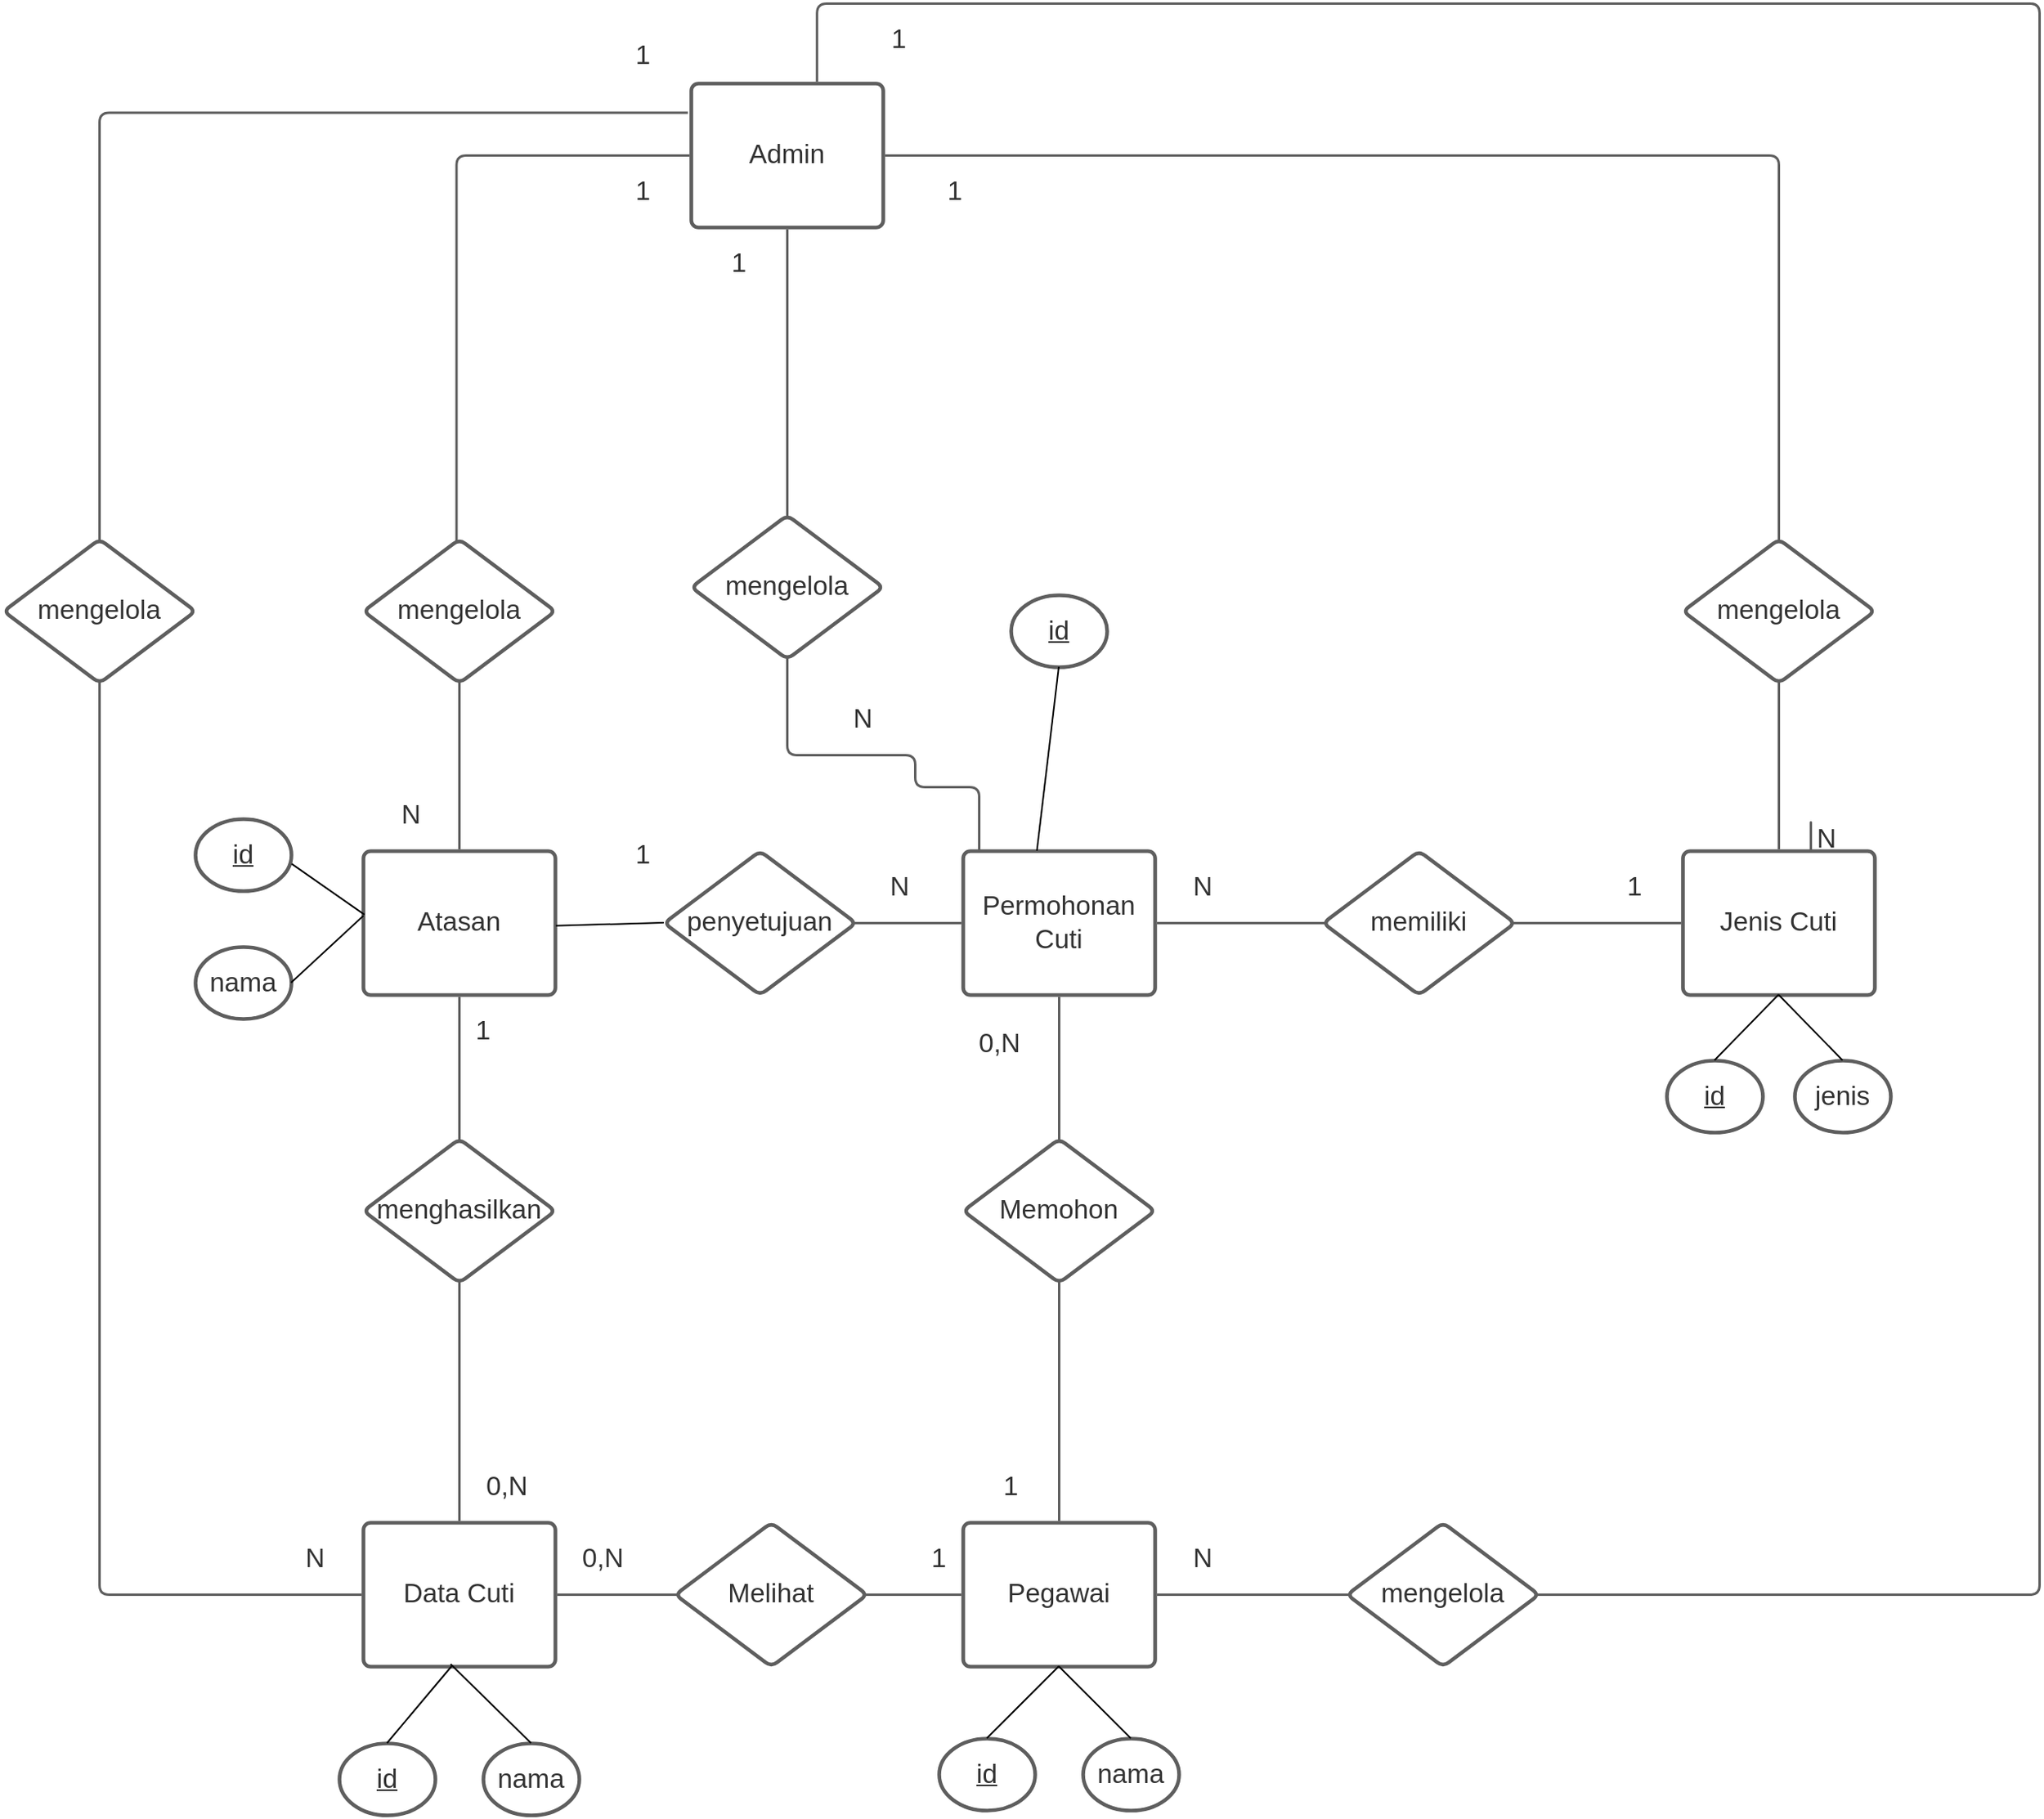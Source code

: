 <mxfile version="15.7.1" type="github">
  <diagram id="R2lEEEUBdFMjLlhIrx00" name="Page-1">
    <mxGraphModel dx="1422" dy="1894" grid="1" gridSize="10" guides="1" tooltips="1" connect="1" arrows="1" fold="1" page="1" pageScale="1" pageWidth="850" pageHeight="1100" math="0" shadow="0" extFonts="Permanent Marker^https://fonts.googleapis.com/css?family=Permanent+Marker">
      <root>
        <mxCell id="0" />
        <mxCell id="1" parent="0" />
        <UserObject label="Admin" lucidchartObjectId="hViqghp2WVSO" id="62fHELzAtN1efRMV-qI--1">
          <mxCell style="html=1;overflow=block;blockSpacing=1;whiteSpace=wrap;;whiteSpace=wrap;fontSize=16.7;fontColor=#333333;spacing=9;strokeColor=#5e5e5e;strokeOpacity=100;rounded=1;absoluteArcSize=1;arcSize=9;strokeWidth=2.3;" vertex="1" parent="1">
            <mxGeometry x="490" y="-510" width="120" height="90" as="geometry" />
          </mxCell>
        </UserObject>
        <UserObject label="Atasan" lucidchartObjectId="kViqghbj.wIq" id="62fHELzAtN1efRMV-qI--2">
          <mxCell style="html=1;overflow=block;blockSpacing=1;whiteSpace=wrap;;whiteSpace=wrap;fontSize=16.7;fontColor=#333333;spacing=9;strokeColor=#5e5e5e;strokeOpacity=100;rounded=1;absoluteArcSize=1;arcSize=9;strokeWidth=2.3;" vertex="1" parent="1">
            <mxGeometry x="285" y="-30" width="120" height="90" as="geometry" />
          </mxCell>
        </UserObject>
        <UserObject label="Pegawai" lucidchartObjectId="kViq3kSA7xAF" id="62fHELzAtN1efRMV-qI--3">
          <mxCell style="html=1;overflow=block;blockSpacing=1;whiteSpace=wrap;;whiteSpace=wrap;fontSize=16.7;fontColor=#333333;spacing=9;strokeColor=#5e5e5e;strokeOpacity=100;rounded=1;absoluteArcSize=1;arcSize=9;strokeWidth=2.3;" vertex="1" parent="1">
            <mxGeometry x="660" y="390" width="120" height="90" as="geometry" />
          </mxCell>
        </UserObject>
        <UserObject label="Permohonan Cuti" lucidchartObjectId="kViqnSPs2h2u" id="62fHELzAtN1efRMV-qI--4">
          <mxCell style="html=1;overflow=block;blockSpacing=1;whiteSpace=wrap;;whiteSpace=wrap;fontSize=16.7;fontColor=#333333;spacing=9;strokeColor=#5e5e5e;strokeOpacity=100;rounded=1;absoluteArcSize=1;arcSize=9;strokeWidth=2.3;" vertex="1" parent="1">
            <mxGeometry x="660" y="-30" width="120" height="90" as="geometry" />
          </mxCell>
        </UserObject>
        <UserObject label="Data Cuti" lucidchartObjectId="BWiqlpRAOyYn" id="62fHELzAtN1efRMV-qI--5">
          <mxCell style="html=1;overflow=block;blockSpacing=1;whiteSpace=wrap;;whiteSpace=wrap;fontSize=16.7;fontColor=#333333;spacing=9;strokeColor=#5e5e5e;strokeOpacity=100;rounded=1;absoluteArcSize=1;arcSize=9;strokeWidth=2.3;" vertex="1" parent="1">
            <mxGeometry x="285" y="390" width="120" height="90" as="geometry" />
          </mxCell>
        </UserObject>
        <UserObject label="Jenis Cuti" lucidchartObjectId="YWiqYPTMsslE" id="62fHELzAtN1efRMV-qI--6">
          <mxCell style="html=1;overflow=block;blockSpacing=1;whiteSpace=wrap;;whiteSpace=wrap;fontSize=16.7;fontColor=#333333;spacing=9;strokeColor=#5e5e5e;strokeOpacity=100;rounded=1;absoluteArcSize=1;arcSize=9;strokeWidth=2.3;" vertex="1" parent="1">
            <mxGeometry x="1110" y="-30" width="120" height="90" as="geometry" />
          </mxCell>
        </UserObject>
        <UserObject label="Memohon" lucidchartObjectId="tYiqN9-DGegQ" id="62fHELzAtN1efRMV-qI--7">
          <mxCell style="html=1;overflow=block;blockSpacing=1;whiteSpace=wrap;rhombus;whiteSpace=wrap;fontSize=16.7;fontColor=#333333;spacing=3.8;strokeColor=#5e5e5e;strokeOpacity=100;rounded=1;absoluteArcSize=1;arcSize=9;strokeWidth=2.3;" vertex="1" parent="1">
            <mxGeometry x="660" y="150" width="120" height="90" as="geometry" />
          </mxCell>
        </UserObject>
        <UserObject label="" lucidchartObjectId="4YiqnxeA7Brg" id="62fHELzAtN1efRMV-qI--8">
          <mxCell style="html=1;jettySize=18;whiteSpace=wrap;fontSize=13;strokeColor=#5E5E5E;strokeWidth=1.5;rounded=1;arcSize=12;edgeStyle=orthogonalEdgeStyle;startArrow=none;;endArrow=none;;exitX=0.5;exitY=-0.012;exitPerimeter=0;entryX=0.5;entryY=0.994;entryPerimeter=0;" edge="1" parent="1" source="62fHELzAtN1efRMV-qI--3" target="62fHELzAtN1efRMV-qI--7">
            <mxGeometry width="100" height="100" relative="1" as="geometry">
              <Array as="points" />
            </mxGeometry>
          </mxCell>
        </UserObject>
        <UserObject label="" lucidchartObjectId="cZiqKlIdE1gT" id="62fHELzAtN1efRMV-qI--9">
          <mxCell style="html=1;jettySize=18;whiteSpace=wrap;fontSize=13;strokeColor=#5E5E5E;strokeWidth=1.5;rounded=1;arcSize=12;edgeStyle=orthogonalEdgeStyle;startArrow=none;;endArrow=none;;exitX=0.5;exitY=0.006;exitPerimeter=0;entryX=0.5;entryY=1.013;entryPerimeter=0;" edge="1" parent="1" source="62fHELzAtN1efRMV-qI--7" target="62fHELzAtN1efRMV-qI--4">
            <mxGeometry width="100" height="100" relative="1" as="geometry">
              <Array as="points" />
            </mxGeometry>
          </mxCell>
        </UserObject>
        <UserObject label="" lucidchartObjectId="nZiqlM~iem_y" id="62fHELzAtN1efRMV-qI--10">
          <mxCell style="html=1;jettySize=18;whiteSpace=wrap;fontSize=13;strokeColor=#5E5E5E;strokeWidth=1.5;rounded=1;arcSize=12;edgeStyle=orthogonalEdgeStyle;startArrow=none;;endArrow=none;;exitX=1.009;exitY=0.5;exitPerimeter=0;entryX=0.009;entryY=0.5;entryPerimeter=0;" edge="1" parent="1" source="62fHELzAtN1efRMV-qI--4" target="62fHELzAtN1efRMV-qI--12">
            <mxGeometry width="100" height="100" relative="1" as="geometry">
              <Array as="points" />
            </mxGeometry>
          </mxCell>
        </UserObject>
        <UserObject label="penyetujuan" lucidchartObjectId="d3iqZp66Ps4L" id="62fHELzAtN1efRMV-qI--11">
          <mxCell style="html=1;overflow=block;blockSpacing=1;whiteSpace=wrap;rhombus;whiteSpace=wrap;fontSize=16.7;fontColor=#333333;spacing=3.8;strokeColor=#5e5e5e;strokeOpacity=100;rounded=1;absoluteArcSize=1;arcSize=9;strokeWidth=2.3;" vertex="1" parent="1">
            <mxGeometry x="473" y="-30" width="120" height="90" as="geometry" />
          </mxCell>
        </UserObject>
        <UserObject label="memiliki" lucidchartObjectId="v3iq3Xcwaa2O" id="62fHELzAtN1efRMV-qI--12">
          <mxCell style="html=1;overflow=block;blockSpacing=1;whiteSpace=wrap;rhombus;whiteSpace=wrap;fontSize=16.7;fontColor=#333333;spacing=3.8;strokeColor=#5e5e5e;strokeOpacity=100;rounded=1;absoluteArcSize=1;arcSize=9;strokeWidth=2.3;" vertex="1" parent="1">
            <mxGeometry x="885" y="-30" width="120" height="90" as="geometry" />
          </mxCell>
        </UserObject>
        <UserObject label="" lucidchartObjectId="B5iqFKjqovwm" id="62fHELzAtN1efRMV-qI--13">
          <mxCell style="html=1;jettySize=18;whiteSpace=wrap;fontSize=13;strokeColor=#5E5E5E;strokeWidth=1.5;rounded=1;arcSize=12;edgeStyle=orthogonalEdgeStyle;startArrow=none;;endArrow=none;;exitY=-0.013;exitPerimeter=0;entryY=-0.013;entryPerimeter=0;" edge="1" parent="1" source="62fHELzAtN1efRMV-qI--6" target="62fHELzAtN1efRMV-qI--6">
            <mxGeometry width="100" height="100" relative="1" as="geometry">
              <Array as="points">
                <mxPoint x="1190" y="-51" generated="1" />
                <mxPoint x="1190" y="-51" generated="1" />
              </Array>
            </mxGeometry>
          </mxCell>
        </UserObject>
        <UserObject label="" lucidchartObjectId="05iquHATo2hW" id="62fHELzAtN1efRMV-qI--14">
          <mxCell style="html=1;jettySize=18;whiteSpace=wrap;fontSize=13;strokeColor=#5E5E5E;strokeWidth=1.5;rounded=1;arcSize=12;edgeStyle=orthogonalEdgeStyle;startArrow=none;;endArrow=none;;exitX=-0.009;exitY=0.5;exitPerimeter=0;entryX=0.991;entryY=0.5;entryPerimeter=0;" edge="1" parent="1" source="62fHELzAtN1efRMV-qI--4" target="62fHELzAtN1efRMV-qI--11">
            <mxGeometry width="100" height="100" relative="1" as="geometry">
              <Array as="points" />
            </mxGeometry>
          </mxCell>
        </UserObject>
        <UserObject label="" lucidchartObjectId="y7iqErNsHKka" id="62fHELzAtN1efRMV-qI--15">
          <mxCell style="html=1;jettySize=18;whiteSpace=wrap;fontSize=13;strokeColor=#5E5E5E;strokeWidth=1.5;rounded=1;arcSize=12;edgeStyle=orthogonalEdgeStyle;startArrow=none;;endArrow=none;;exitX=0.991;exitY=0.5;exitPerimeter=0;entryX=-0.009;entryY=0.5;entryPerimeter=0;" edge="1" parent="1" source="62fHELzAtN1efRMV-qI--12" target="62fHELzAtN1efRMV-qI--6">
            <mxGeometry width="100" height="100" relative="1" as="geometry">
              <Array as="points" />
            </mxGeometry>
          </mxCell>
        </UserObject>
        <UserObject label="mengelola" lucidchartObjectId="_8iqsRj-O4r8" id="62fHELzAtN1efRMV-qI--16">
          <mxCell style="html=1;overflow=block;blockSpacing=1;whiteSpace=wrap;rhombus;whiteSpace=wrap;fontSize=16.7;fontColor=#333333;spacing=3.8;strokeColor=#5e5e5e;strokeOpacity=100;rounded=1;absoluteArcSize=1;arcSize=9;strokeWidth=2.3;" vertex="1" parent="1">
            <mxGeometry x="490" y="-240" width="120" height="90" as="geometry" />
          </mxCell>
        </UserObject>
        <UserObject label="" lucidchartObjectId="b9iq.fmb2r5F" id="62fHELzAtN1efRMV-qI--17">
          <mxCell style="html=1;jettySize=18;whiteSpace=wrap;fontSize=13;strokeColor=#5E5E5E;strokeWidth=1.5;rounded=1;arcSize=12;edgeStyle=orthogonalEdgeStyle;startArrow=none;;endArrow=none;;exitX=0.5;exitY=0.006;exitPerimeter=0;entryX=0.5;entryY=1.013;entryPerimeter=0;" edge="1" parent="1" source="62fHELzAtN1efRMV-qI--16" target="62fHELzAtN1efRMV-qI--1">
            <mxGeometry width="100" height="100" relative="1" as="geometry">
              <Array as="points" />
            </mxGeometry>
          </mxCell>
        </UserObject>
        <UserObject label="" lucidchartObjectId="n9iqfEnvNMjY" id="62fHELzAtN1efRMV-qI--18">
          <mxCell style="html=1;jettySize=18;whiteSpace=wrap;fontSize=13;strokeColor=#5E5E5E;strokeWidth=1.5;rounded=1;arcSize=12;edgeStyle=orthogonalEdgeStyle;startArrow=none;;endArrow=none;;exitX=1.009;exitY=0.5;exitPerimeter=0;entryX=0.5;entryY=0.006;entryPerimeter=0;" edge="1" parent="1" source="62fHELzAtN1efRMV-qI--1" target="62fHELzAtN1efRMV-qI--19">
            <mxGeometry width="100" height="100" relative="1" as="geometry">
              <Array as="points" />
            </mxGeometry>
          </mxCell>
        </UserObject>
        <UserObject label="mengelola" lucidchartObjectId="q9iq25X7NqFS" id="62fHELzAtN1efRMV-qI--19">
          <mxCell style="html=1;overflow=block;blockSpacing=1;whiteSpace=wrap;rhombus;whiteSpace=wrap;fontSize=16.7;fontColor=#333333;spacing=3.8;strokeColor=#5e5e5e;strokeOpacity=100;rounded=1;absoluteArcSize=1;arcSize=9;strokeWidth=2.3;" vertex="1" parent="1">
            <mxGeometry x="1110" y="-225" width="120" height="90" as="geometry" />
          </mxCell>
        </UserObject>
        <UserObject label="" lucidchartObjectId="w9iqvE0KlgO." id="62fHELzAtN1efRMV-qI--20">
          <mxCell style="html=1;jettySize=18;whiteSpace=wrap;fontSize=13;strokeColor=#5E5E5E;strokeWidth=1.5;rounded=1;arcSize=12;edgeStyle=orthogonalEdgeStyle;startArrow=none;;endArrow=none;;exitX=0.5;exitY=0.994;exitPerimeter=0;entryX=0.5;entryY=-0.013;entryPerimeter=0;" edge="1" parent="1" source="62fHELzAtN1efRMV-qI--19" target="62fHELzAtN1efRMV-qI--6">
            <mxGeometry width="100" height="100" relative="1" as="geometry">
              <Array as="points" />
            </mxGeometry>
          </mxCell>
        </UserObject>
        <UserObject label="" lucidchartObjectId="T-iq26fGspVR" id="62fHELzAtN1efRMV-qI--21">
          <mxCell style="html=1;jettySize=18;whiteSpace=wrap;fontSize=13;strokeColor=#5E5E5E;strokeWidth=1.5;rounded=1;arcSize=12;edgeStyle=orthogonalEdgeStyle;startArrow=none;;endArrow=none;;exitX=-0.009;exitY=0.5;exitPerimeter=0;entryX=0.485;entryY=0.008;entryPerimeter=0;" edge="1" parent="1" source="62fHELzAtN1efRMV-qI--1" target="62fHELzAtN1efRMV-qI--22">
            <mxGeometry width="100" height="100" relative="1" as="geometry">
              <Array as="points" />
            </mxGeometry>
          </mxCell>
        </UserObject>
        <UserObject label="mengelola" lucidchartObjectId="X-iqojYrk-gR" id="62fHELzAtN1efRMV-qI--22">
          <mxCell style="html=1;overflow=block;blockSpacing=1;whiteSpace=wrap;rhombus;whiteSpace=wrap;fontSize=16.7;fontColor=#333333;spacing=3.8;strokeColor=#5e5e5e;strokeOpacity=100;rounded=1;absoluteArcSize=1;arcSize=9;strokeWidth=2.3;" vertex="1" parent="1">
            <mxGeometry x="285" y="-225" width="120" height="90" as="geometry" />
          </mxCell>
        </UserObject>
        <UserObject label="1" lucidchartObjectId="0_iqAXiZE2wG" id="62fHELzAtN1efRMV-qI--23">
          <mxCell style="html=1;overflow=block;blockSpacing=1;whiteSpace=wrap;;whiteSpace=wrap;fontSize=16.7;fontColor=#333333;spacing=3.8;strokeOpacity=0;fillOpacity=0;rounded=1;absoluteArcSize=1;arcSize=9;fillColor=#ffffff;strokeWidth=2.3;" vertex="1" parent="1">
            <mxGeometry x="600" y="345" width="180" height="45" as="geometry" />
          </mxCell>
        </UserObject>
        <UserObject label="0,N" lucidchartObjectId="-_iqi9w5jbFm" id="62fHELzAtN1efRMV-qI--24">
          <mxCell style="html=1;overflow=block;blockSpacing=1;whiteSpace=wrap;;whiteSpace=wrap;fontSize=16.7;fontColor=#333333;spacing=3.8;strokeOpacity=0;fillOpacity=0;rounded=1;absoluteArcSize=1;arcSize=9;fillColor=#ffffff;strokeWidth=2.3;" vertex="1" parent="1">
            <mxGeometry x="593" y="68" width="180" height="45" as="geometry" />
          </mxCell>
        </UserObject>
        <UserObject label="N" lucidchartObjectId="VbjqEbX9Myl8" id="62fHELzAtN1efRMV-qI--25">
          <mxCell style="html=1;overflow=block;blockSpacing=1;whiteSpace=wrap;;whiteSpace=wrap;fontSize=16.7;fontColor=#333333;spacing=3.8;strokeOpacity=0;fillOpacity=0;rounded=1;absoluteArcSize=1;arcSize=9;fillColor=#ffffff;strokeWidth=2.3;" vertex="1" parent="1">
            <mxGeometry x="720" y="-30" width="180" height="45" as="geometry" />
          </mxCell>
        </UserObject>
        <UserObject label="1" lucidchartObjectId="_bjq2mZvL_93" id="62fHELzAtN1efRMV-qI--26">
          <mxCell style="html=1;overflow=block;blockSpacing=1;whiteSpace=wrap;;whiteSpace=wrap;fontSize=16.7;fontColor=#333333;spacing=3.8;strokeOpacity=0;fillOpacity=0;rounded=1;absoluteArcSize=1;arcSize=9;fillColor=#ffffff;strokeWidth=2.3;" vertex="1" parent="1">
            <mxGeometry x="370" y="-50" width="180" height="45" as="geometry" />
          </mxCell>
        </UserObject>
        <UserObject label="N" lucidchartObjectId="dcjq.K.8QLAp" id="62fHELzAtN1efRMV-qI--27">
          <mxCell style="html=1;overflow=block;blockSpacing=1;whiteSpace=wrap;;whiteSpace=wrap;fontSize=16.7;fontColor=#333333;spacing=3.8;strokeOpacity=0;fillOpacity=0;rounded=1;absoluteArcSize=1;arcSize=9;fillColor=#ffffff;strokeWidth=2.3;" vertex="1" parent="1">
            <mxGeometry x="592.5" y="-30" width="55" height="45" as="geometry" />
          </mxCell>
        </UserObject>
        <UserObject label="1" lucidchartObjectId="imjqbYv3bYCG" id="62fHELzAtN1efRMV-qI--28">
          <mxCell style="html=1;overflow=block;blockSpacing=1;whiteSpace=wrap;;whiteSpace=wrap;fontSize=16.7;fontColor=#333333;spacing=3.8;strokeOpacity=0;fillOpacity=0;rounded=1;absoluteArcSize=1;arcSize=9;fillColor=#ffffff;strokeWidth=2.3;" vertex="1" parent="1">
            <mxGeometry x="370" y="-465" width="180" height="45" as="geometry" />
          </mxCell>
        </UserObject>
        <UserObject label="" lucidchartObjectId="mojqbOTpnWsY" id="62fHELzAtN1efRMV-qI--29">
          <mxCell style="html=1;jettySize=18;whiteSpace=wrap;fontSize=13;strokeColor=#5E5E5E;strokeWidth=1.5;rounded=1;arcSize=12;edgeStyle=orthogonalEdgeStyle;startArrow=none;;endArrow=none;;exitX=0.5;exitY=0.994;exitPerimeter=0;entryX=0.5;entryY=-0.012;entryPerimeter=0;" edge="1" parent="1" source="62fHELzAtN1efRMV-qI--22" target="62fHELzAtN1efRMV-qI--2">
            <mxGeometry width="100" height="100" relative="1" as="geometry">
              <Array as="points" />
            </mxGeometry>
          </mxCell>
        </UserObject>
        <UserObject label="N" lucidchartObjectId="zojq7Yhnq98y" id="62fHELzAtN1efRMV-qI--30">
          <mxCell style="html=1;overflow=block;blockSpacing=1;whiteSpace=wrap;;whiteSpace=wrap;fontSize=16.7;fontColor=#333333;spacing=3.8;strokeOpacity=0;fillOpacity=0;rounded=1;absoluteArcSize=1;arcSize=9;fillColor=#ffffff;strokeWidth=2.3;" vertex="1" parent="1">
            <mxGeometry x="225" y="-75" width="180" height="45" as="geometry" />
          </mxCell>
        </UserObject>
        <UserObject label="1" lucidchartObjectId="Nojq4s4oetu7" id="62fHELzAtN1efRMV-qI--31">
          <mxCell style="html=1;overflow=block;blockSpacing=1;whiteSpace=wrap;;whiteSpace=wrap;fontSize=16.7;fontColor=#333333;spacing=3.8;strokeOpacity=0;fillOpacity=0;rounded=1;absoluteArcSize=1;arcSize=9;fillColor=#ffffff;strokeWidth=2.3;" vertex="1" parent="1">
            <mxGeometry x="530" y="-560" width="180" height="45" as="geometry" />
          </mxCell>
        </UserObject>
        <UserObject label="" lucidchartObjectId="7ojqxf8sv888" id="62fHELzAtN1efRMV-qI--32">
          <mxCell style="html=1;jettySize=18;whiteSpace=wrap;fontSize=13;strokeColor=#5E5E5E;strokeWidth=1.5;rounded=1;arcSize=12;edgeStyle=orthogonalEdgeStyle;startArrow=none;;endArrow=none;;exitX=-0.018;exitY=0.203;exitPerimeter=0;entryX=0.5;entryY=0.006;entryPerimeter=0;exitDx=0;exitDy=0;" edge="1" parent="1" source="62fHELzAtN1efRMV-qI--1" target="62fHELzAtN1efRMV-qI--36">
            <mxGeometry width="100" height="100" relative="1" as="geometry">
              <Array as="points" />
            </mxGeometry>
          </mxCell>
        </UserObject>
        <UserObject label="1" lucidchartObjectId="npjq~F44Ac4C" id="62fHELzAtN1efRMV-qI--33">
          <mxCell style="html=1;overflow=block;blockSpacing=1;whiteSpace=wrap;;whiteSpace=wrap;fontSize=16.7;fontColor=#333333;spacing=3.8;strokeOpacity=0;fillOpacity=0;rounded=1;absoluteArcSize=1;arcSize=9;fillColor=#ffffff;strokeWidth=2.3;" vertex="1" parent="1">
            <mxGeometry x="370" y="-550" width="180" height="45" as="geometry" />
          </mxCell>
        </UserObject>
        <UserObject label="menghasilkan" lucidchartObjectId="ssjqotv1ZSOa" id="62fHELzAtN1efRMV-qI--34">
          <mxCell style="html=1;overflow=block;blockSpacing=1;whiteSpace=wrap;rhombus;whiteSpace=wrap;fontSize=16.7;fontColor=#333333;spacing=3.8;strokeColor=#5e5e5e;strokeOpacity=100;rounded=1;absoluteArcSize=1;arcSize=9;strokeWidth=2.3;" vertex="1" parent="1">
            <mxGeometry x="285" y="150" width="120" height="90" as="geometry" />
          </mxCell>
        </UserObject>
        <UserObject label="1" lucidchartObjectId="PvjqVpsjt-I1" id="62fHELzAtN1efRMV-qI--35">
          <mxCell style="html=1;overflow=block;blockSpacing=1;whiteSpace=wrap;;whiteSpace=wrap;fontSize=16.7;fontColor=#333333;spacing=3.8;strokeOpacity=0;fillOpacity=0;rounded=1;absoluteArcSize=1;arcSize=9;fillColor=#ffffff;strokeWidth=2.3;" vertex="1" parent="1">
            <mxGeometry x="270" y="60" width="180" height="45" as="geometry" />
          </mxCell>
        </UserObject>
        <UserObject label="mengelola" lucidchartObjectId="aEjq2JK11S.2" id="62fHELzAtN1efRMV-qI--36">
          <mxCell style="html=1;overflow=block;blockSpacing=1;whiteSpace=wrap;rhombus;whiteSpace=wrap;fontSize=16.7;fontColor=#333333;spacing=3.8;strokeColor=#5e5e5e;strokeOpacity=100;rounded=1;absoluteArcSize=1;arcSize=9;strokeWidth=2.3;" vertex="1" parent="1">
            <mxGeometry x="60" y="-225" width="120" height="90" as="geometry" />
          </mxCell>
        </UserObject>
        <UserObject label="" lucidchartObjectId="cirqK.GO8Ktt" id="62fHELzAtN1efRMV-qI--37">
          <mxCell style="html=1;jettySize=18;whiteSpace=wrap;fontSize=13;strokeColor=#5E5E5E;strokeWidth=1.5;rounded=1;arcSize=12;edgeStyle=orthogonalEdgeStyle;startArrow=none;;endArrow=none;;exitX=0.5;exitY=0.994;exitPerimeter=0;entryX=0.5;entryY=-0.012;entryPerimeter=0;" edge="1" parent="1" source="62fHELzAtN1efRMV-qI--34" target="62fHELzAtN1efRMV-qI--5">
            <mxGeometry width="100" height="100" relative="1" as="geometry">
              <Array as="points" />
            </mxGeometry>
          </mxCell>
        </UserObject>
        <UserObject label="" lucidchartObjectId="uirqDOH-1pwz" id="62fHELzAtN1efRMV-qI--38">
          <mxCell style="html=1;jettySize=18;whiteSpace=wrap;fontSize=13;strokeColor=#5E5E5E;strokeWidth=1.5;rounded=1;arcSize=12;edgeStyle=orthogonalEdgeStyle;startArrow=none;;endArrow=none;;exitX=0.5;exitY=0.006;exitPerimeter=0;entryX=0.5;entryY=1.013;entryPerimeter=0;" edge="1" parent="1" source="62fHELzAtN1efRMV-qI--34" target="62fHELzAtN1efRMV-qI--2">
            <mxGeometry width="100" height="100" relative="1" as="geometry">
              <Array as="points" />
            </mxGeometry>
          </mxCell>
        </UserObject>
        <UserObject label="Melihat" lucidchartObjectId="gjrq5U6r1QiO" id="62fHELzAtN1efRMV-qI--40">
          <mxCell style="html=1;overflow=block;blockSpacing=1;whiteSpace=wrap;rhombus;whiteSpace=wrap;fontSize=16.7;fontColor=#333333;spacing=3.8;strokeColor=#5e5e5e;strokeOpacity=100;rounded=1;absoluteArcSize=1;arcSize=9;strokeWidth=2.3;" vertex="1" parent="1">
            <mxGeometry x="480" y="390" width="120" height="90" as="geometry" />
          </mxCell>
        </UserObject>
        <UserObject label="" lucidchartObjectId="kjrqO7i12fbX" id="62fHELzAtN1efRMV-qI--41">
          <mxCell style="html=1;jettySize=18;whiteSpace=wrap;fontSize=13;strokeColor=#5E5E5E;strokeWidth=1.5;rounded=1;arcSize=12;edgeStyle=orthogonalEdgeStyle;startArrow=none;;endArrow=none;;exitX=1.009;exitY=0.5;exitPerimeter=0;entryX=0.009;entryY=0.5;entryPerimeter=0;" edge="1" parent="1" source="62fHELzAtN1efRMV-qI--5" target="62fHELzAtN1efRMV-qI--40">
            <mxGeometry width="100" height="100" relative="1" as="geometry">
              <Array as="points" />
            </mxGeometry>
          </mxCell>
        </UserObject>
        <UserObject label="" lucidchartObjectId="pjrqWEhu6nZu" id="62fHELzAtN1efRMV-qI--42">
          <mxCell style="html=1;jettySize=18;whiteSpace=wrap;fontSize=13;strokeColor=#5E5E5E;strokeWidth=1.5;rounded=1;arcSize=12;edgeStyle=orthogonalEdgeStyle;startArrow=none;;endArrow=none;;exitX=0.991;exitY=0.5;exitPerimeter=0;entryX=-0.009;entryY=0.5;entryPerimeter=0;" edge="1" parent="1" source="62fHELzAtN1efRMV-qI--40" target="62fHELzAtN1efRMV-qI--3">
            <mxGeometry width="100" height="100" relative="1" as="geometry">
              <Array as="points" />
            </mxGeometry>
          </mxCell>
        </UserObject>
        <UserObject label="" lucidchartObjectId="OkrqYbU1SlRI" id="62fHELzAtN1efRMV-qI--43">
          <mxCell style="html=1;jettySize=18;whiteSpace=wrap;fontSize=13;strokeColor=#5E5E5E;strokeWidth=1.5;rounded=1;arcSize=12;edgeStyle=orthogonalEdgeStyle;startArrow=none;;endArrow=none;;exitX=0.5;exitY=0.994;exitPerimeter=0;" edge="1" parent="1" source="62fHELzAtN1efRMV-qI--16">
            <mxGeometry width="100" height="100" relative="1" as="geometry">
              <Array as="points">
                <mxPoint x="550" y="-90" />
                <mxPoint x="630" y="-90" />
                <mxPoint x="630" y="-70" />
                <mxPoint x="670" y="-70" />
                <mxPoint x="670" y="-30" />
              </Array>
              <mxPoint x="670" y="-30" as="targetPoint" />
            </mxGeometry>
          </mxCell>
        </UserObject>
        <UserObject label="" lucidchartObjectId="0krq8ORmNeXv" id="62fHELzAtN1efRMV-qI--44">
          <mxCell style="html=1;jettySize=18;whiteSpace=wrap;fontSize=13;strokeColor=#5E5E5E;strokeWidth=1.5;rounded=1;arcSize=12;edgeStyle=orthogonalEdgeStyle;startArrow=none;;endArrow=none;;exitX=0.5;exitY=0.994;exitPerimeter=0;entryX=-0.009;entryY=0.5;entryPerimeter=0;" edge="1" parent="1" source="62fHELzAtN1efRMV-qI--36" target="62fHELzAtN1efRMV-qI--5">
            <mxGeometry width="100" height="100" relative="1" as="geometry">
              <Array as="points">
                <mxPoint x="120" y="435" />
              </Array>
            </mxGeometry>
          </mxCell>
        </UserObject>
        <UserObject label="mengelola" lucidchartObjectId="7krq4eYdTaeD" id="62fHELzAtN1efRMV-qI--45">
          <mxCell style="html=1;overflow=block;blockSpacing=1;whiteSpace=wrap;rhombus;whiteSpace=wrap;fontSize=16.7;fontColor=#333333;spacing=3.8;strokeColor=#5e5e5e;strokeOpacity=100;rounded=1;absoluteArcSize=1;arcSize=9;strokeWidth=2.3;" vertex="1" parent="1">
            <mxGeometry x="900" y="390" width="120" height="90" as="geometry" />
          </mxCell>
        </UserObject>
        <UserObject label="" lucidchartObjectId="FlrqoeEC.hG-" id="62fHELzAtN1efRMV-qI--46">
          <mxCell style="html=1;jettySize=18;whiteSpace=wrap;fontSize=13;strokeColor=#5E5E5E;strokeWidth=1.5;rounded=1;arcSize=12;edgeStyle=orthogonalEdgeStyle;startArrow=none;;endArrow=none;;exitX=0.655;exitY=-0.012;exitPerimeter=0;entryX=0.991;entryY=0.5;entryPerimeter=0;" edge="1" parent="1" source="62fHELzAtN1efRMV-qI--1" target="62fHELzAtN1efRMV-qI--45">
            <mxGeometry width="100" height="100" relative="1" as="geometry">
              <Array as="points">
                <mxPoint x="759" y="-560" />
                <mxPoint x="1333" y="-560" />
                <mxPoint x="1333" y="415" />
              </Array>
            </mxGeometry>
          </mxCell>
        </UserObject>
        <UserObject label="" lucidchartObjectId="LmrqSdP8E_2N" id="62fHELzAtN1efRMV-qI--47">
          <mxCell style="html=1;jettySize=18;whiteSpace=wrap;fontSize=13;strokeColor=#5E5E5E;strokeWidth=1.5;rounded=1;arcSize=12;edgeStyle=orthogonalEdgeStyle;startArrow=none;;endArrow=none;;exitX=1.009;exitY=0.5;exitPerimeter=0;entryX=0.009;entryY=0.5;entryPerimeter=0;" edge="1" parent="1" source="62fHELzAtN1efRMV-qI--3" target="62fHELzAtN1efRMV-qI--45">
            <mxGeometry width="100" height="100" relative="1" as="geometry">
              <Array as="points" />
            </mxGeometry>
          </mxCell>
        </UserObject>
        <UserObject label="0,N" lucidchartObjectId="~mrqXT6NKcoB" id="62fHELzAtN1efRMV-qI--48">
          <mxCell style="html=1;overflow=block;blockSpacing=1;whiteSpace=wrap;;whiteSpace=wrap;fontSize=16.7;fontColor=#333333;spacing=3.8;strokeOpacity=0;fillOpacity=0;rounded=1;absoluteArcSize=1;arcSize=9;fillColor=#ffffff;strokeWidth=2.3;" vertex="1" parent="1">
            <mxGeometry x="345" y="390" width="180" height="45" as="geometry" />
          </mxCell>
        </UserObject>
        <UserObject label="1" lucidchartObjectId="vnrqD-~3ayb8" id="62fHELzAtN1efRMV-qI--49">
          <mxCell style="html=1;overflow=block;blockSpacing=1;whiteSpace=wrap;;whiteSpace=wrap;fontSize=16.7;fontColor=#333333;spacing=3.8;strokeOpacity=0;fillOpacity=0;rounded=1;absoluteArcSize=1;arcSize=9;fillColor=#ffffff;strokeWidth=2.3;" vertex="1" parent="1">
            <mxGeometry x="555" y="390" width="180" height="45" as="geometry" />
          </mxCell>
        </UserObject>
        <UserObject label="0,N" lucidchartObjectId="Xnrqd9URdAFG" id="62fHELzAtN1efRMV-qI--50">
          <mxCell style="html=1;overflow=block;blockSpacing=1;whiteSpace=wrap;;whiteSpace=wrap;fontSize=16.7;fontColor=#333333;spacing=3.8;strokeOpacity=0;fillOpacity=0;rounded=1;absoluteArcSize=1;arcSize=9;fillColor=#ffffff;strokeWidth=2.3;" vertex="1" parent="1">
            <mxGeometry x="285" y="345" width="180" height="45" as="geometry" />
          </mxCell>
        </UserObject>
        <UserObject label="N" lucidchartObjectId="oprqBi26r.Rf" id="62fHELzAtN1efRMV-qI--51">
          <mxCell style="html=1;overflow=block;blockSpacing=1;whiteSpace=wrap;;whiteSpace=wrap;fontSize=16.7;fontColor=#333333;spacing=3.8;strokeOpacity=0;fillOpacity=0;rounded=1;absoluteArcSize=1;arcSize=9;fillColor=#ffffff;strokeWidth=2.3;" vertex="1" parent="1">
            <mxGeometry x="570" y="-135" width="55" height="45" as="geometry" />
          </mxCell>
        </UserObject>
        <UserObject label="1" lucidchartObjectId="Aprqa2Tf-G9N" id="62fHELzAtN1efRMV-qI--52">
          <mxCell style="html=1;overflow=block;blockSpacing=1;whiteSpace=wrap;;whiteSpace=wrap;fontSize=16.7;fontColor=#333333;spacing=3.8;strokeOpacity=0;fillOpacity=0;rounded=1;absoluteArcSize=1;arcSize=9;fillColor=#ffffff;strokeWidth=2.3;" vertex="1" parent="1">
            <mxGeometry x="565" y="-465" width="180" height="45" as="geometry" />
          </mxCell>
        </UserObject>
        <UserObject label="1" lucidchartObjectId="NprqL6h1zZxq" id="62fHELzAtN1efRMV-qI--53">
          <mxCell style="html=1;overflow=block;blockSpacing=1;whiteSpace=wrap;;whiteSpace=wrap;fontSize=16.7;fontColor=#333333;spacing=3.8;strokeOpacity=0;fillOpacity=0;rounded=1;absoluteArcSize=1;arcSize=9;fillColor=#ffffff;strokeWidth=2.3;" vertex="1" parent="1">
            <mxGeometry x="430" y="-420" width="180" height="45" as="geometry" />
          </mxCell>
        </UserObject>
        <UserObject label="N" lucidchartObjectId="Xprq6S~V.PEF" id="62fHELzAtN1efRMV-qI--54">
          <mxCell style="html=1;overflow=block;blockSpacing=1;whiteSpace=wrap;;whiteSpace=wrap;fontSize=16.7;fontColor=#333333;spacing=3.8;strokeOpacity=0;fillOpacity=0;rounded=1;absoluteArcSize=1;arcSize=9;fillColor=#ffffff;strokeWidth=2.3;" vertex="1" parent="1">
            <mxGeometry x="165" y="390" width="180" height="45" as="geometry" />
          </mxCell>
        </UserObject>
        <UserObject label="N" lucidchartObjectId="-prqfCPzp3By" id="62fHELzAtN1efRMV-qI--55">
          <mxCell style="html=1;overflow=block;blockSpacing=1;whiteSpace=wrap;;whiteSpace=wrap;fontSize=16.7;fontColor=#333333;spacing=3.8;strokeOpacity=0;fillOpacity=0;rounded=1;absoluteArcSize=1;arcSize=9;fillColor=#ffffff;strokeWidth=2.3;" vertex="1" parent="1">
            <mxGeometry x="720" y="390" width="180" height="45" as="geometry" />
          </mxCell>
        </UserObject>
        <UserObject label="N" lucidchartObjectId="hqrqFqChtv.i" id="62fHELzAtN1efRMV-qI--56">
          <mxCell style="html=1;overflow=block;blockSpacing=1;whiteSpace=wrap;;whiteSpace=wrap;fontSize=16.7;fontColor=#333333;spacing=3.8;strokeOpacity=0;fillOpacity=0;rounded=1;absoluteArcSize=1;arcSize=9;fillColor=#ffffff;strokeWidth=2.3;" vertex="1" parent="1">
            <mxGeometry x="1110" y="-60" width="180" height="45" as="geometry" />
          </mxCell>
        </UserObject>
        <UserObject label="1" lucidchartObjectId="surqDFYhQU.t" id="62fHELzAtN1efRMV-qI--57">
          <mxCell style="html=1;overflow=block;blockSpacing=1;whiteSpace=wrap;;whiteSpace=wrap;fontSize=16.7;fontColor=#333333;spacing=3.8;strokeOpacity=0;fillOpacity=0;rounded=1;absoluteArcSize=1;arcSize=9;fillColor=#ffffff;strokeWidth=2.3;" vertex="1" parent="1">
            <mxGeometry x="990" y="-30" width="180" height="45" as="geometry" />
          </mxCell>
        </UserObject>
        <UserObject label="id" lucidchartObjectId="5DrqoyDX-d7m" id="62fHELzAtN1efRMV-qI--58">
          <mxCell style="html=1;overflow=block;blockSpacing=1;whiteSpace=wrap;ellipse;whiteSpace=wrap;fontSize=16.7;fontColor=#333333;fontStyle=4;spacing=3.8;strokeColor=#5e5e5e;strokeOpacity=100;rounded=1;absoluteArcSize=1;arcSize=9;strokeWidth=2.3;" vertex="1" parent="1">
            <mxGeometry x="645" y="525" width="60" height="45" as="geometry" />
          </mxCell>
        </UserObject>
        <UserObject label="nama" lucidchartObjectId="TKrqs5EOT_EZ" id="62fHELzAtN1efRMV-qI--59">
          <mxCell style="html=1;overflow=block;blockSpacing=1;whiteSpace=wrap;ellipse;whiteSpace=wrap;fontSize=16.7;fontColor=#333333;spacing=3.8;strokeColor=#5e5e5e;strokeOpacity=100;rounded=1;absoluteArcSize=1;arcSize=9;strokeWidth=2.3;" vertex="1" parent="1">
            <mxGeometry x="735" y="525" width="60" height="45" as="geometry" />
          </mxCell>
        </UserObject>
        <UserObject label="id" lucidchartObjectId="NLrqF8npTldf" id="62fHELzAtN1efRMV-qI--60">
          <mxCell style="html=1;overflow=block;blockSpacing=1;whiteSpace=wrap;ellipse;whiteSpace=wrap;fontSize=16.7;fontColor=#333333;fontStyle=4;spacing=3.8;strokeColor=#5e5e5e;strokeOpacity=100;rounded=1;absoluteArcSize=1;arcSize=9;strokeWidth=2.3;" vertex="1" parent="1">
            <mxGeometry x="1100" y="101" width="60" height="45" as="geometry" />
          </mxCell>
        </UserObject>
        <UserObject label="jenis" lucidchartObjectId="TKrqs5EOT_EZ" id="62fHELzAtN1efRMV-qI--62">
          <mxCell style="html=1;overflow=block;blockSpacing=1;whiteSpace=wrap;ellipse;whiteSpace=wrap;fontSize=16.7;fontColor=#333333;spacing=3.8;strokeColor=#5e5e5e;strokeOpacity=100;rounded=1;absoluteArcSize=1;arcSize=9;strokeWidth=2.3;" vertex="1" parent="1">
            <mxGeometry x="1180" y="101" width="60" height="45" as="geometry" />
          </mxCell>
        </UserObject>
        <mxCell id="62fHELzAtN1efRMV-qI--63" value="" style="endArrow=none;html=1;rounded=0;exitX=0.5;exitY=0;exitDx=0;exitDy=0;entryX=0.5;entryY=1;entryDx=0;entryDy=0;" edge="1" parent="1" source="62fHELzAtN1efRMV-qI--60" target="62fHELzAtN1efRMV-qI--6">
          <mxGeometry width="50" height="50" relative="1" as="geometry">
            <mxPoint x="1110" y="230" as="sourcePoint" />
            <mxPoint x="1160" y="180" as="targetPoint" />
          </mxGeometry>
        </mxCell>
        <mxCell id="62fHELzAtN1efRMV-qI--64" value="" style="endArrow=none;html=1;rounded=0;exitX=0.5;exitY=0;exitDx=0;exitDy=0;" edge="1" parent="1" source="62fHELzAtN1efRMV-qI--62">
          <mxGeometry width="50" height="50" relative="1" as="geometry">
            <mxPoint x="1130" y="111.0" as="sourcePoint" />
            <mxPoint x="1170" y="60" as="targetPoint" />
          </mxGeometry>
        </mxCell>
        <mxCell id="62fHELzAtN1efRMV-qI--65" value="" style="endArrow=none;html=1;rounded=0;exitX=0.5;exitY=0;exitDx=0;exitDy=0;entryX=0.5;entryY=1;entryDx=0;entryDy=0;" edge="1" parent="1" source="62fHELzAtN1efRMV-qI--58" target="62fHELzAtN1efRMV-qI--3">
          <mxGeometry width="50" height="50" relative="1" as="geometry">
            <mxPoint x="680" y="540" as="sourcePoint" />
            <mxPoint x="720" y="490" as="targetPoint" />
          </mxGeometry>
        </mxCell>
        <mxCell id="62fHELzAtN1efRMV-qI--66" value="" style="endArrow=none;html=1;rounded=0;exitX=0.5;exitY=0;exitDx=0;exitDy=0;entryX=0.5;entryY=1;entryDx=0;entryDy=0;" edge="1" parent="1" source="62fHELzAtN1efRMV-qI--59" target="62fHELzAtN1efRMV-qI--3">
          <mxGeometry width="50" height="50" relative="1" as="geometry">
            <mxPoint x="685" y="535" as="sourcePoint" />
            <mxPoint x="728.2" y="493.42" as="targetPoint" />
          </mxGeometry>
        </mxCell>
        <mxCell id="62fHELzAtN1efRMV-qI--67" value="" style="endArrow=none;html=1;rounded=0;exitX=1.005;exitY=0.521;exitDx=0;exitDy=0;exitPerimeter=0;entryX=0;entryY=0.5;entryDx=0;entryDy=0;" edge="1" parent="1" source="62fHELzAtN1efRMV-qI--2" target="62fHELzAtN1efRMV-qI--11">
          <mxGeometry width="50" height="50" relative="1" as="geometry">
            <mxPoint x="450" y="100" as="sourcePoint" />
            <mxPoint x="500" y="50" as="targetPoint" />
          </mxGeometry>
        </mxCell>
        <UserObject label="id" lucidchartObjectId="5DrqoyDX-d7m" id="62fHELzAtN1efRMV-qI--68">
          <mxCell style="html=1;overflow=block;blockSpacing=1;whiteSpace=wrap;ellipse;whiteSpace=wrap;fontSize=16.7;fontColor=#333333;fontStyle=4;spacing=3.8;strokeColor=#5e5e5e;strokeOpacity=100;rounded=1;absoluteArcSize=1;arcSize=9;strokeWidth=2.3;" vertex="1" parent="1">
            <mxGeometry x="270" y="528" width="60" height="45" as="geometry" />
          </mxCell>
        </UserObject>
        <UserObject label="nama" lucidchartObjectId="TKrqs5EOT_EZ" id="62fHELzAtN1efRMV-qI--69">
          <mxCell style="html=1;overflow=block;blockSpacing=1;whiteSpace=wrap;ellipse;whiteSpace=wrap;fontSize=16.7;fontColor=#333333;spacing=3.8;strokeColor=#5e5e5e;strokeOpacity=100;rounded=1;absoluteArcSize=1;arcSize=9;strokeWidth=2.3;" vertex="1" parent="1">
            <mxGeometry x="360" y="528" width="60" height="45" as="geometry" />
          </mxCell>
        </UserObject>
        <mxCell id="62fHELzAtN1efRMV-qI--70" value="" style="endArrow=none;html=1;rounded=0;exitX=0.5;exitY=0;exitDx=0;exitDy=0;entryX=0.461;entryY=1;entryDx=0;entryDy=0;entryPerimeter=0;" edge="1" parent="1" source="62fHELzAtN1efRMV-qI--68" target="62fHELzAtN1efRMV-qI--5">
          <mxGeometry width="50" height="50" relative="1" as="geometry">
            <mxPoint x="300" y="525" as="sourcePoint" />
            <mxPoint x="345" y="480" as="targetPoint" />
          </mxGeometry>
        </mxCell>
        <mxCell id="62fHELzAtN1efRMV-qI--71" value="" style="endArrow=none;html=1;rounded=0;exitX=0.5;exitY=0;exitDx=0;exitDy=0;entryX=0.456;entryY=0.985;entryDx=0;entryDy=0;entryPerimeter=0;" edge="1" parent="1" source="62fHELzAtN1efRMV-qI--69" target="62fHELzAtN1efRMV-qI--5">
          <mxGeometry width="50" height="50" relative="1" as="geometry">
            <mxPoint x="390" y="525" as="sourcePoint" />
            <mxPoint x="345" y="480" as="targetPoint" />
          </mxGeometry>
        </mxCell>
        <UserObject label="id" lucidchartObjectId="5DrqoyDX-d7m" id="62fHELzAtN1efRMV-qI--72">
          <mxCell style="html=1;overflow=block;blockSpacing=1;whiteSpace=wrap;ellipse;whiteSpace=wrap;fontSize=16.7;fontColor=#333333;fontStyle=4;spacing=3.8;strokeColor=#5e5e5e;strokeOpacity=100;rounded=1;absoluteArcSize=1;arcSize=9;strokeWidth=2.3;" vertex="1" parent="1">
            <mxGeometry x="180" y="-50" width="60" height="45" as="geometry" />
          </mxCell>
        </UserObject>
        <UserObject label="nama" lucidchartObjectId="TKrqs5EOT_EZ" id="62fHELzAtN1efRMV-qI--73">
          <mxCell style="html=1;overflow=block;blockSpacing=1;whiteSpace=wrap;ellipse;whiteSpace=wrap;fontSize=16.7;fontColor=#333333;spacing=3.8;strokeColor=#5e5e5e;strokeOpacity=100;rounded=1;absoluteArcSize=1;arcSize=9;strokeWidth=2.3;" vertex="1" parent="1">
            <mxGeometry x="180" y="30" width="60" height="45" as="geometry" />
          </mxCell>
        </UserObject>
        <mxCell id="62fHELzAtN1efRMV-qI--74" value="" style="endArrow=none;html=1;rounded=0;exitX=1.006;exitY=0.627;exitDx=0;exitDy=0;exitPerimeter=0;entryX=0.007;entryY=0.444;entryDx=0;entryDy=0;entryPerimeter=0;" edge="1" parent="1" source="62fHELzAtN1efRMV-qI--72" target="62fHELzAtN1efRMV-qI--2">
          <mxGeometry width="50" height="50" relative="1" as="geometry">
            <mxPoint x="150" y="90" as="sourcePoint" />
            <mxPoint x="200" y="40" as="targetPoint" />
          </mxGeometry>
        </mxCell>
        <mxCell id="62fHELzAtN1efRMV-qI--75" value="" style="endArrow=none;html=1;rounded=0;exitX=1;exitY=0.5;exitDx=0;exitDy=0;entryX=0.002;entryY=0.451;entryDx=0;entryDy=0;entryPerimeter=0;" edge="1" parent="1" source="62fHELzAtN1efRMV-qI--73" target="62fHELzAtN1efRMV-qI--2">
          <mxGeometry width="50" height="50" relative="1" as="geometry">
            <mxPoint x="250.36" y="-11.785" as="sourcePoint" />
            <mxPoint x="295.84" y="19.96" as="targetPoint" />
          </mxGeometry>
        </mxCell>
        <UserObject label="id" lucidchartObjectId="NLrqF8npTldf" id="62fHELzAtN1efRMV-qI--76">
          <mxCell style="html=1;overflow=block;blockSpacing=1;whiteSpace=wrap;ellipse;whiteSpace=wrap;fontSize=16.7;fontColor=#333333;fontStyle=4;spacing=3.8;strokeColor=#5e5e5e;strokeOpacity=100;rounded=1;absoluteArcSize=1;arcSize=9;strokeWidth=2.3;" vertex="1" parent="1">
            <mxGeometry x="690" y="-190" width="60" height="45" as="geometry" />
          </mxCell>
        </UserObject>
        <mxCell id="62fHELzAtN1efRMV-qI--77" value="" style="endArrow=none;html=1;rounded=0;exitX=0.386;exitY=0;exitDx=0;exitDy=0;entryX=0.5;entryY=1;entryDx=0;entryDy=0;exitPerimeter=0;" edge="1" parent="1" source="62fHELzAtN1efRMV-qI--4" target="62fHELzAtN1efRMV-qI--76">
          <mxGeometry width="50" height="50" relative="1" as="geometry">
            <mxPoint x="860" y="-110" as="sourcePoint" />
            <mxPoint x="910" y="-160" as="targetPoint" />
          </mxGeometry>
        </mxCell>
      </root>
    </mxGraphModel>
  </diagram>
</mxfile>
